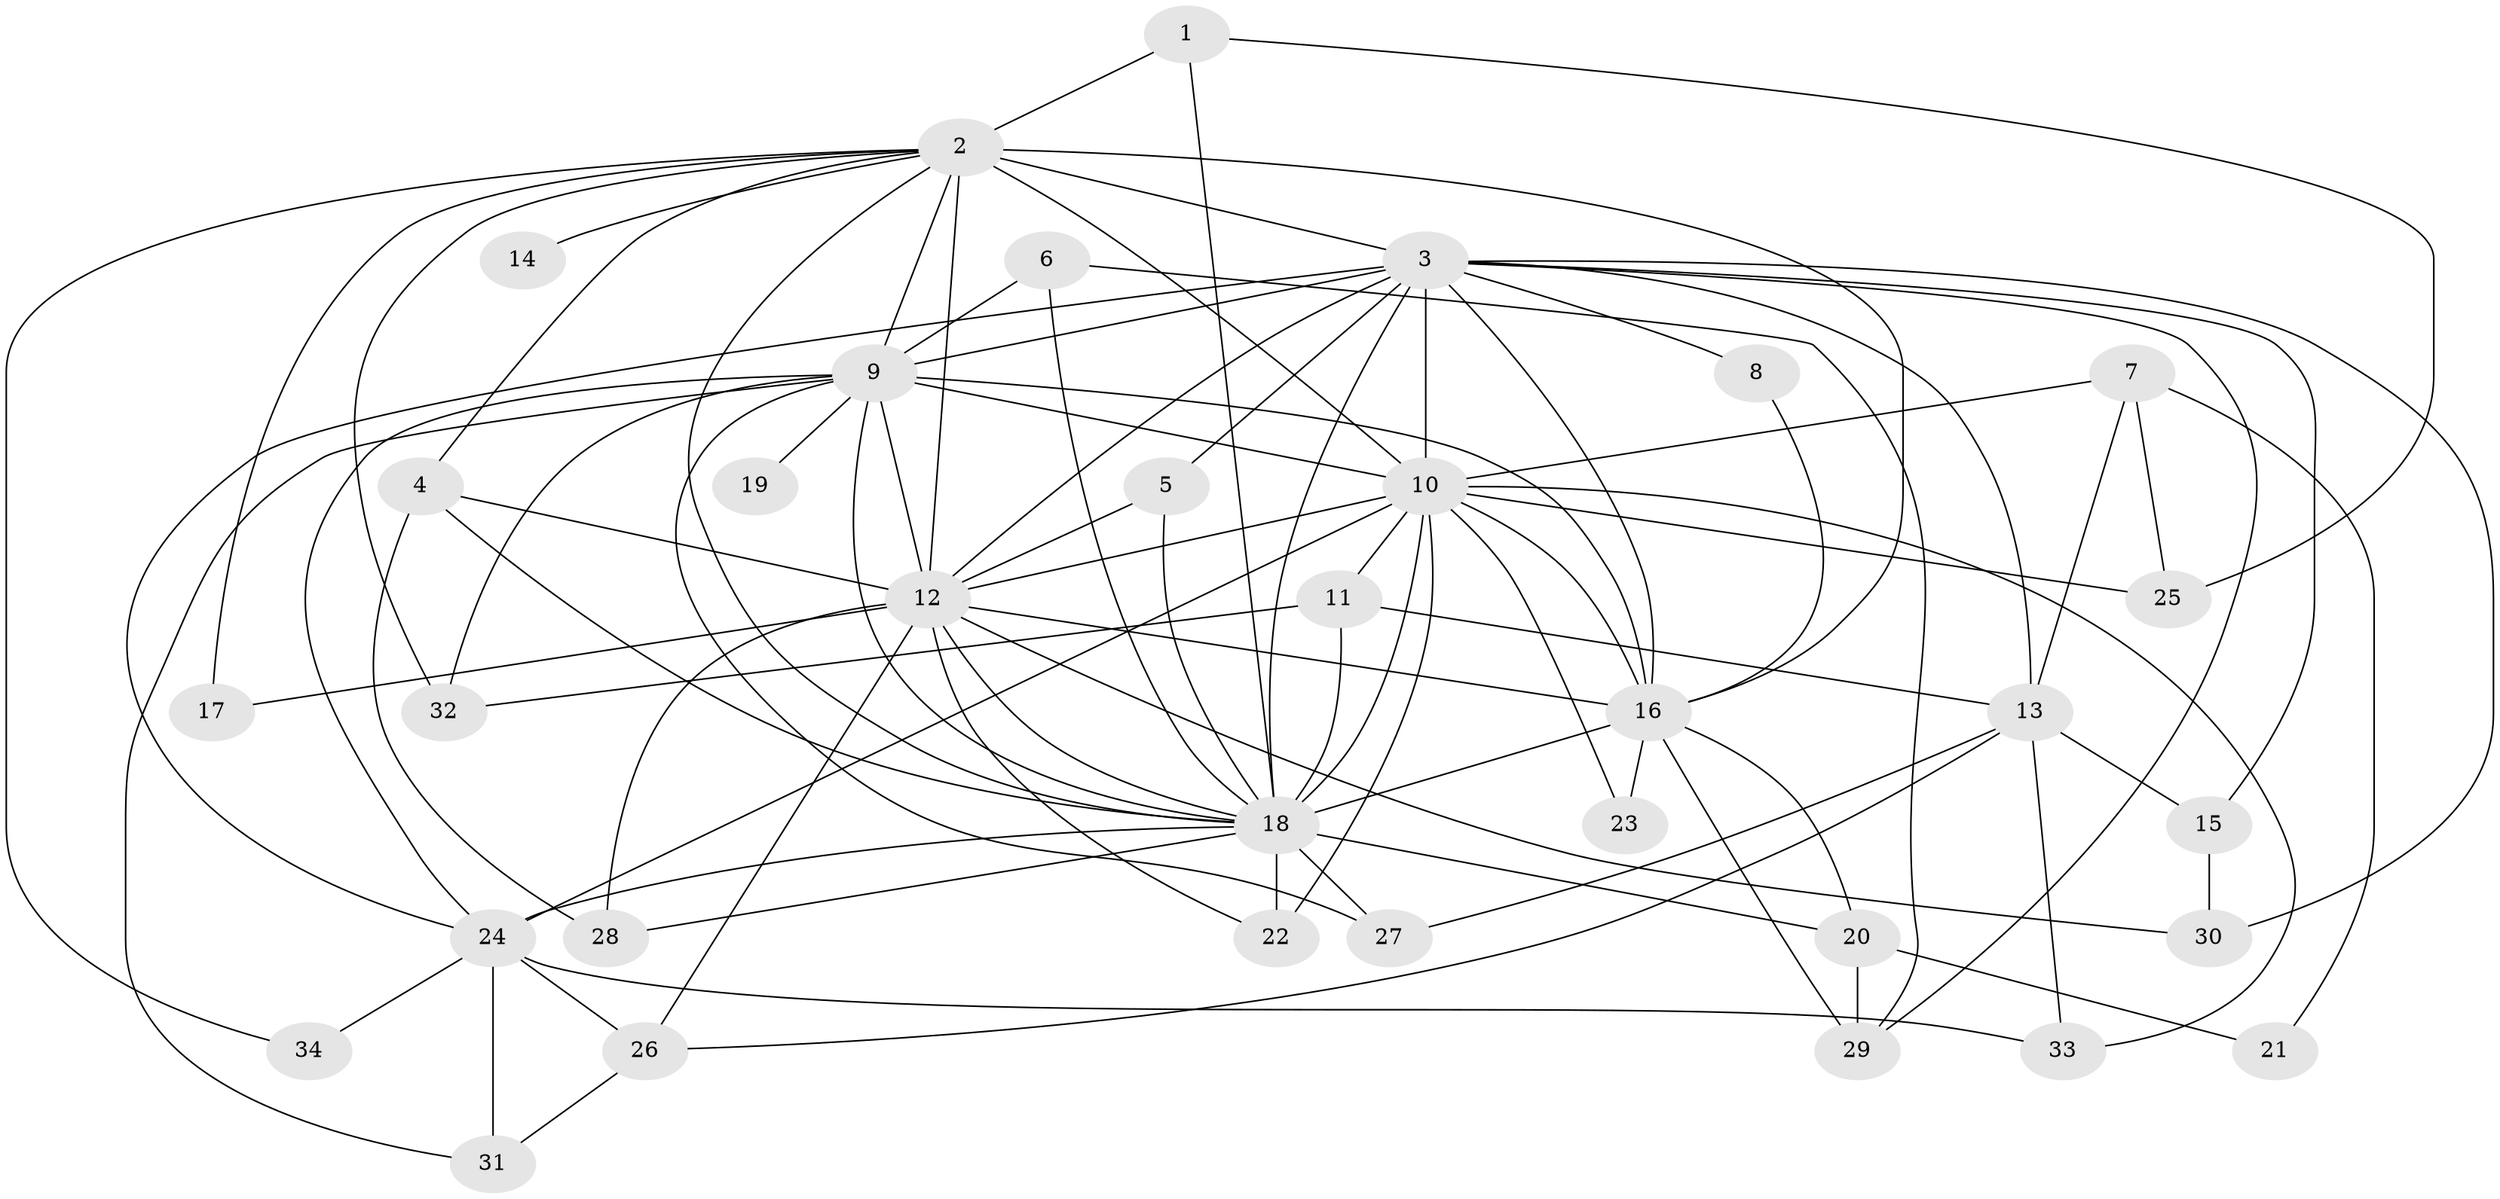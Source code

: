 // original degree distribution, {14: 0.014705882352941176, 13: 0.014705882352941176, 17: 0.014705882352941176, 11: 0.014705882352941176, 18: 0.029411764705882353, 15: 0.029411764705882353, 23: 0.014705882352941176, 21: 0.014705882352941176, 3: 0.17647058823529413, 8: 0.014705882352941176, 4: 0.11764705882352941, 9: 0.014705882352941176, 2: 0.5294117647058824}
// Generated by graph-tools (version 1.1) at 2025/01/03/09/25 03:01:26]
// undirected, 34 vertices, 88 edges
graph export_dot {
graph [start="1"]
  node [color=gray90,style=filled];
  1;
  2;
  3;
  4;
  5;
  6;
  7;
  8;
  9;
  10;
  11;
  12;
  13;
  14;
  15;
  16;
  17;
  18;
  19;
  20;
  21;
  22;
  23;
  24;
  25;
  26;
  27;
  28;
  29;
  30;
  31;
  32;
  33;
  34;
  1 -- 2 [weight=1.0];
  1 -- 18 [weight=1.0];
  1 -- 25 [weight=1.0];
  2 -- 3 [weight=2.0];
  2 -- 4 [weight=1.0];
  2 -- 9 [weight=1.0];
  2 -- 10 [weight=2.0];
  2 -- 12 [weight=2.0];
  2 -- 14 [weight=1.0];
  2 -- 16 [weight=2.0];
  2 -- 17 [weight=1.0];
  2 -- 18 [weight=1.0];
  2 -- 32 [weight=1.0];
  2 -- 34 [weight=1.0];
  3 -- 5 [weight=1.0];
  3 -- 8 [weight=1.0];
  3 -- 9 [weight=1.0];
  3 -- 10 [weight=3.0];
  3 -- 12 [weight=3.0];
  3 -- 13 [weight=2.0];
  3 -- 15 [weight=1.0];
  3 -- 16 [weight=2.0];
  3 -- 18 [weight=1.0];
  3 -- 24 [weight=1.0];
  3 -- 29 [weight=1.0];
  3 -- 30 [weight=1.0];
  4 -- 12 [weight=1.0];
  4 -- 18 [weight=1.0];
  4 -- 28 [weight=1.0];
  5 -- 12 [weight=1.0];
  5 -- 18 [weight=1.0];
  6 -- 9 [weight=1.0];
  6 -- 18 [weight=1.0];
  6 -- 29 [weight=1.0];
  7 -- 10 [weight=1.0];
  7 -- 13 [weight=1.0];
  7 -- 21 [weight=1.0];
  7 -- 25 [weight=1.0];
  8 -- 16 [weight=1.0];
  9 -- 10 [weight=2.0];
  9 -- 12 [weight=2.0];
  9 -- 16 [weight=4.0];
  9 -- 18 [weight=1.0];
  9 -- 19 [weight=1.0];
  9 -- 24 [weight=1.0];
  9 -- 27 [weight=1.0];
  9 -- 31 [weight=1.0];
  9 -- 32 [weight=1.0];
  10 -- 11 [weight=1.0];
  10 -- 12 [weight=4.0];
  10 -- 16 [weight=5.0];
  10 -- 18 [weight=5.0];
  10 -- 22 [weight=2.0];
  10 -- 23 [weight=1.0];
  10 -- 24 [weight=1.0];
  10 -- 25 [weight=2.0];
  10 -- 33 [weight=1.0];
  11 -- 13 [weight=1.0];
  11 -- 18 [weight=1.0];
  11 -- 32 [weight=1.0];
  12 -- 16 [weight=4.0];
  12 -- 17 [weight=2.0];
  12 -- 18 [weight=3.0];
  12 -- 22 [weight=1.0];
  12 -- 26 [weight=1.0];
  12 -- 28 [weight=1.0];
  12 -- 30 [weight=1.0];
  13 -- 15 [weight=1.0];
  13 -- 26 [weight=1.0];
  13 -- 27 [weight=1.0];
  13 -- 33 [weight=1.0];
  15 -- 30 [weight=1.0];
  16 -- 18 [weight=2.0];
  16 -- 20 [weight=1.0];
  16 -- 23 [weight=1.0];
  16 -- 29 [weight=2.0];
  18 -- 20 [weight=1.0];
  18 -- 22 [weight=1.0];
  18 -- 24 [weight=1.0];
  18 -- 27 [weight=1.0];
  18 -- 28 [weight=1.0];
  20 -- 21 [weight=1.0];
  20 -- 29 [weight=1.0];
  24 -- 26 [weight=1.0];
  24 -- 31 [weight=1.0];
  24 -- 33 [weight=1.0];
  24 -- 34 [weight=1.0];
  26 -- 31 [weight=1.0];
}
